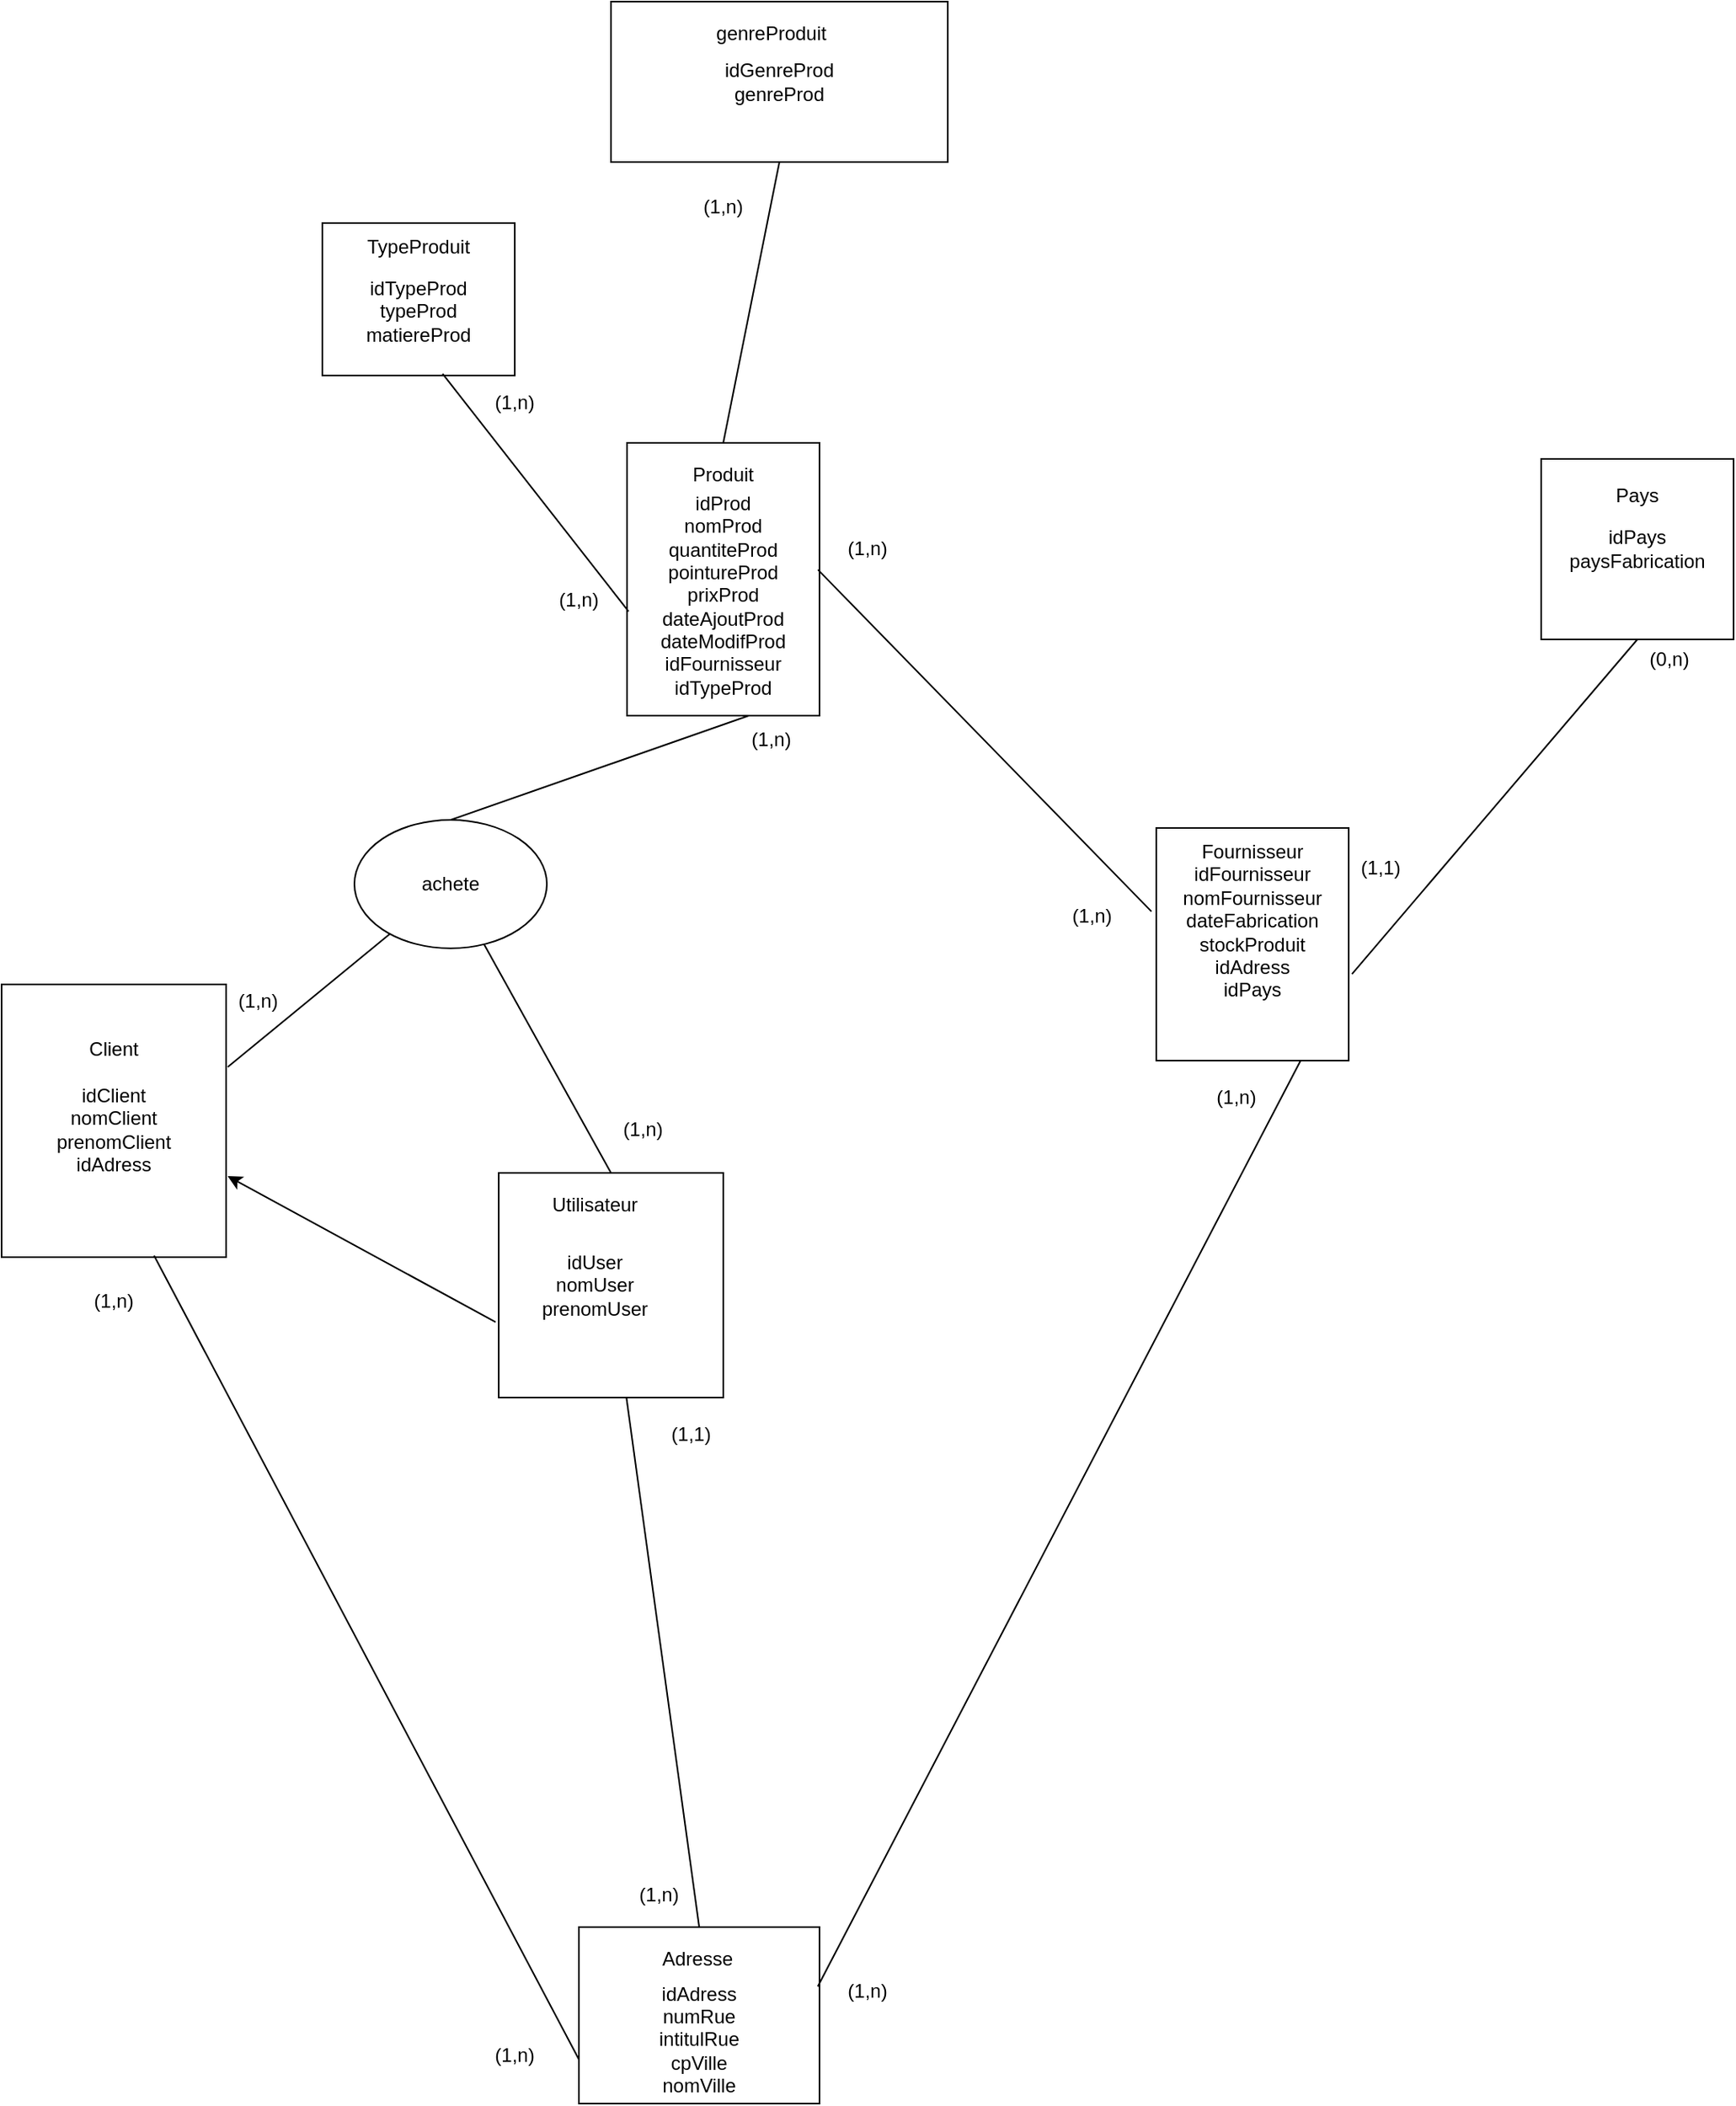<mxfile version="12.9.6" type="github">
  <diagram id="jEuXmXIv4p6gIk_5oJhH" name="Page-1">
    <mxGraphModel dx="946" dy="1717" grid="1" gridSize="10" guides="1" tooltips="1" connect="1" arrows="1" fold="1" page="1" pageScale="1" pageWidth="827" pageHeight="1169" math="0" shadow="0">
      <root>
        <mxCell id="0" />
        <mxCell id="1" parent="0" />
        <mxCell id="WEUfVhvp38oiTWdaOPh4-2" value="" style="rounded=0;whiteSpace=wrap;html=1;" parent="1" vertex="1">
          <mxGeometry x="550" y="-40" width="140" height="140" as="geometry" />
        </mxCell>
        <mxCell id="WEUfVhvp38oiTWdaOPh4-3" value="Utilisateur" style="text;html=1;strokeColor=none;fillColor=none;align=center;verticalAlign=middle;whiteSpace=wrap;rounded=0;" parent="1" vertex="1">
          <mxGeometry x="590" y="-30" width="40" height="20" as="geometry" />
        </mxCell>
        <mxCell id="WEUfVhvp38oiTWdaOPh4-6" value="idUser&lt;br&gt;nomUser&lt;br&gt;prenomUser" style="text;html=1;strokeColor=none;fillColor=none;align=center;verticalAlign=middle;whiteSpace=wrap;rounded=0;" parent="1" vertex="1">
          <mxGeometry x="590" y="20" width="40" height="20" as="geometry" />
        </mxCell>
        <mxCell id="UMJbszNfp7T79C8Wnxz_-1" value="" style="rounded=0;whiteSpace=wrap;html=1;" parent="1" vertex="1">
          <mxGeometry x="600" y="430" width="150" height="110" as="geometry" />
        </mxCell>
        <mxCell id="UMJbszNfp7T79C8Wnxz_-2" value="Adresse" style="text;html=1;strokeColor=none;fillColor=none;align=center;verticalAlign=middle;whiteSpace=wrap;rounded=0;" parent="1" vertex="1">
          <mxGeometry x="654" y="440" width="40" height="20" as="geometry" />
        </mxCell>
        <mxCell id="UMJbszNfp7T79C8Wnxz_-5" value="idAdress&lt;br&gt;numRue&lt;br&gt;intitulRue&lt;br&gt;cpVille&lt;br&gt;nomVille" style="text;html=1;strokeColor=none;fillColor=none;align=center;verticalAlign=middle;whiteSpace=wrap;rounded=0;" parent="1" vertex="1">
          <mxGeometry x="655" y="490" width="40" height="20" as="geometry" />
        </mxCell>
        <mxCell id="UMJbszNfp7T79C8Wnxz_-6" value="" style="endArrow=none;html=1;exitX=0.5;exitY=0;exitDx=0;exitDy=0;" parent="1" source="UMJbszNfp7T79C8Wnxz_-1" target="WEUfVhvp38oiTWdaOPh4-2" edge="1">
          <mxGeometry width="50" height="50" relative="1" as="geometry">
            <mxPoint x="687.05" y="229.53" as="sourcePoint" />
            <mxPoint x="460" y="50" as="targetPoint" />
          </mxGeometry>
        </mxCell>
        <mxCell id="UMJbszNfp7T79C8Wnxz_-7" value="" style="rounded=0;whiteSpace=wrap;html=1;" parent="1" vertex="1">
          <mxGeometry x="240" y="-157.5" width="140" height="170" as="geometry" />
        </mxCell>
        <mxCell id="UMJbszNfp7T79C8Wnxz_-8" value="Client" style="text;html=1;strokeColor=none;fillColor=none;align=center;verticalAlign=middle;whiteSpace=wrap;rounded=0;" parent="1" vertex="1">
          <mxGeometry x="290" y="-127.5" width="40" height="20" as="geometry" />
        </mxCell>
        <mxCell id="UMJbszNfp7T79C8Wnxz_-11" value="idClient&lt;br&gt;nomClient&lt;br&gt;prenomClient&lt;br&gt;idAdress" style="text;html=1;strokeColor=none;fillColor=none;align=center;verticalAlign=middle;whiteSpace=wrap;rounded=0;" parent="1" vertex="1">
          <mxGeometry x="290" y="-77.5" width="40" height="20" as="geometry" />
        </mxCell>
        <mxCell id="UMJbszNfp7T79C8Wnxz_-13" value="" style="endArrow=none;html=1;exitX=0.679;exitY=0.994;exitDx=0;exitDy=0;entryX=0;entryY=0.75;entryDx=0;entryDy=0;exitPerimeter=0;" parent="1" source="UMJbszNfp7T79C8Wnxz_-7" target="UMJbszNfp7T79C8Wnxz_-1" edge="1">
          <mxGeometry width="50" height="50" relative="1" as="geometry">
            <mxPoint x="400" y="449.01" as="sourcePoint" />
            <mxPoint x="457" y="530" as="targetPoint" />
          </mxGeometry>
        </mxCell>
        <mxCell id="UMJbszNfp7T79C8Wnxz_-14" value="(1,1)" style="text;html=1;strokeColor=none;fillColor=none;align=center;verticalAlign=middle;whiteSpace=wrap;rounded=0;" parent="1" vertex="1">
          <mxGeometry x="650" y="112.5" width="40" height="20" as="geometry" />
        </mxCell>
        <mxCell id="UMJbszNfp7T79C8Wnxz_-19" value="" style="rounded=0;whiteSpace=wrap;html=1;" parent="1" vertex="1">
          <mxGeometry x="960" y="-255" width="120" height="145" as="geometry" />
        </mxCell>
        <mxCell id="UMJbszNfp7T79C8Wnxz_-20" value="Fournisseur" style="text;html=1;strokeColor=none;fillColor=none;align=center;verticalAlign=middle;whiteSpace=wrap;rounded=0;" parent="1" vertex="1">
          <mxGeometry x="1000" y="-250" width="40" height="20" as="geometry" />
        </mxCell>
        <mxCell id="UMJbszNfp7T79C8Wnxz_-22" value="idFournisseur&lt;br&gt;nomFournisseur&lt;br&gt;dateFabrication&lt;br&gt;stockProduit&lt;br&gt;idAdress&lt;br&gt;idPays" style="text;html=1;strokeColor=none;fillColor=none;align=center;verticalAlign=middle;whiteSpace=wrap;rounded=0;" parent="1" vertex="1">
          <mxGeometry x="1000" y="-200" width="40" height="20" as="geometry" />
        </mxCell>
        <mxCell id="UMJbszNfp7T79C8Wnxz_-23" value="" style="endArrow=none;html=1;exitX=0.75;exitY=1;exitDx=0;exitDy=0;entryX=0.993;entryY=0.336;entryDx=0;entryDy=0;entryPerimeter=0;" parent="1" source="UMJbszNfp7T79C8Wnxz_-19" target="UMJbszNfp7T79C8Wnxz_-1" edge="1">
          <mxGeometry width="50" height="50" relative="1" as="geometry">
            <mxPoint x="1200" y="-260" as="sourcePoint" />
            <mxPoint x="1440.28" y="370" as="targetPoint" />
          </mxGeometry>
        </mxCell>
        <mxCell id="UMJbszNfp7T79C8Wnxz_-25" value="" style="rounded=0;whiteSpace=wrap;html=1;" parent="1" vertex="1">
          <mxGeometry x="630" y="-495" width="120" height="170" as="geometry" />
        </mxCell>
        <mxCell id="UMJbszNfp7T79C8Wnxz_-26" value="Produit" style="text;html=1;strokeColor=none;fillColor=none;align=center;verticalAlign=middle;whiteSpace=wrap;rounded=0;" parent="1" vertex="1">
          <mxGeometry x="670" y="-485" width="40" height="20" as="geometry" />
        </mxCell>
        <mxCell id="UMJbszNfp7T79C8Wnxz_-29" value="&lt;font style=&quot;vertical-align: inherit&quot;&gt;&lt;font style=&quot;vertical-align: inherit&quot;&gt;idProd &lt;/font&gt;&lt;/font&gt;&lt;br&gt;&lt;font style=&quot;vertical-align: inherit&quot;&gt;&lt;font style=&quot;vertical-align: inherit&quot;&gt;nomProd &lt;/font&gt;&lt;/font&gt;&lt;br&gt;&lt;font style=&quot;vertical-align: inherit&quot;&gt;&lt;font style=&quot;vertical-align: inherit&quot;&gt;quantiteProd &lt;br&gt;&lt;/font&gt;&lt;/font&gt;&lt;font style=&quot;vertical-align: inherit&quot;&gt;&lt;font style=&quot;vertical-align: inherit&quot;&gt;pointureProd&lt;/font&gt;&lt;/font&gt;&lt;br&gt;&lt;font style=&quot;vertical-align: inherit&quot;&gt;&lt;font style=&quot;vertical-align: inherit&quot;&gt;prixProd &lt;/font&gt;&lt;/font&gt;&lt;br&gt;&lt;font style=&quot;vertical-align: inherit&quot;&gt;&lt;font style=&quot;vertical-align: inherit&quot;&gt;dateAjoutProd &lt;/font&gt;&lt;/font&gt;&lt;br&gt;&lt;font style=&quot;vertical-align: inherit&quot;&gt;&lt;font style=&quot;vertical-align: inherit&quot;&gt;dateModifProd &lt;br&gt;&lt;/font&gt;&lt;/font&gt;idFournisseur&lt;br&gt;&lt;font style=&quot;vertical-align: inherit&quot;&gt;&lt;font style=&quot;vertical-align: inherit&quot;&gt;idTypeProd&lt;/font&gt;&lt;/font&gt;" style="text;html=1;strokeColor=none;fillColor=none;align=center;verticalAlign=middle;whiteSpace=wrap;rounded=0;" parent="1" vertex="1">
          <mxGeometry x="670" y="-412.5" width="40" height="25" as="geometry" />
        </mxCell>
        <mxCell id="UMJbszNfp7T79C8Wnxz_-30" value="" style="rounded=0;whiteSpace=wrap;html=1;" parent="1" vertex="1">
          <mxGeometry x="440" y="-632" width="120" height="95" as="geometry" />
        </mxCell>
        <mxCell id="UMJbszNfp7T79C8Wnxz_-31" value="TypeProduit" style="text;html=1;strokeColor=none;fillColor=none;align=center;verticalAlign=middle;whiteSpace=wrap;rounded=0;" parent="1" vertex="1">
          <mxGeometry x="480" y="-627" width="40" height="20" as="geometry" />
        </mxCell>
        <mxCell id="UMJbszNfp7T79C8Wnxz_-34" value="idTypeProd&lt;br&gt;typeProd&lt;br&gt;matiereProd" style="text;html=1;strokeColor=none;fillColor=none;align=center;verticalAlign=middle;whiteSpace=wrap;rounded=0;" parent="1" vertex="1">
          <mxGeometry x="480" y="-587" width="40" height="20" as="geometry" />
        </mxCell>
        <mxCell id="9tUXxpxgBFinTvFr-a4o-15" value="" style="endArrow=none;html=1;entryX=0.625;entryY=0.989;entryDx=0;entryDy=0;entryPerimeter=0;exitX=0.008;exitY=0.618;exitDx=0;exitDy=0;exitPerimeter=0;" parent="1" source="UMJbszNfp7T79C8Wnxz_-25" target="UMJbszNfp7T79C8Wnxz_-30" edge="1">
          <mxGeometry width="50" height="50" relative="1" as="geometry">
            <mxPoint x="310" y="-338.03" as="sourcePoint" />
            <mxPoint x="360" y="-388.03" as="targetPoint" />
          </mxGeometry>
        </mxCell>
        <mxCell id="9tUXxpxgBFinTvFr-a4o-19" value="" style="endArrow=none;html=1;exitX=0.992;exitY=0.465;exitDx=0;exitDy=0;exitPerimeter=0;entryX=-0.025;entryY=0.359;entryDx=0;entryDy=0;entryPerimeter=0;" parent="1" source="UMJbszNfp7T79C8Wnxz_-25" target="UMJbszNfp7T79C8Wnxz_-19" edge="1">
          <mxGeometry width="50" height="50" relative="1" as="geometry">
            <mxPoint x="700" y="-160" as="sourcePoint" />
            <mxPoint x="750" y="-210" as="targetPoint" />
          </mxGeometry>
        </mxCell>
        <mxCell id="9tUXxpxgBFinTvFr-a4o-20" value="" style="ellipse;whiteSpace=wrap;html=1;" parent="1" vertex="1">
          <mxGeometry x="460" y="-260" width="120" height="80" as="geometry" />
        </mxCell>
        <mxCell id="9tUXxpxgBFinTvFr-a4o-21" value="achete" style="text;html=1;strokeColor=none;fillColor=none;align=center;verticalAlign=middle;whiteSpace=wrap;rounded=0;" parent="1" vertex="1">
          <mxGeometry x="500" y="-230" width="40" height="20" as="geometry" />
        </mxCell>
        <mxCell id="9tUXxpxgBFinTvFr-a4o-22" value="" style="endArrow=none;html=1;exitX=0.5;exitY=0;exitDx=0;exitDy=0;entryX=0.633;entryY=1;entryDx=0;entryDy=0;entryPerimeter=0;" parent="1" source="9tUXxpxgBFinTvFr-a4o-20" target="UMJbszNfp7T79C8Wnxz_-25" edge="1">
          <mxGeometry width="50" height="50" relative="1" as="geometry">
            <mxPoint x="620" y="-370" as="sourcePoint" />
            <mxPoint x="670" y="-420" as="targetPoint" />
          </mxGeometry>
        </mxCell>
        <mxCell id="9tUXxpxgBFinTvFr-a4o-23" value="" style="endArrow=none;html=1;exitX=1.007;exitY=0.303;exitDx=0;exitDy=0;exitPerimeter=0;" parent="1" source="UMJbszNfp7T79C8Wnxz_-7" target="9tUXxpxgBFinTvFr-a4o-20" edge="1">
          <mxGeometry width="50" height="50" relative="1" as="geometry">
            <mxPoint x="420" y="-110" as="sourcePoint" />
            <mxPoint x="470" y="-160" as="targetPoint" />
          </mxGeometry>
        </mxCell>
        <mxCell id="9tUXxpxgBFinTvFr-a4o-24" value="" style="endArrow=none;html=1;exitX=0.5;exitY=0;exitDx=0;exitDy=0;" parent="1" source="WEUfVhvp38oiTWdaOPh4-2" target="9tUXxpxgBFinTvFr-a4o-20" edge="1">
          <mxGeometry width="50" height="50" relative="1" as="geometry">
            <mxPoint x="644" y="-77.5" as="sourcePoint" />
            <mxPoint x="694" y="-127.5" as="targetPoint" />
          </mxGeometry>
        </mxCell>
        <mxCell id="9tUXxpxgBFinTvFr-a4o-25" value="(1,n)" style="text;html=1;strokeColor=none;fillColor=none;align=center;verticalAlign=middle;whiteSpace=wrap;rounded=0;" parent="1" vertex="1">
          <mxGeometry x="380" y="-157.5" width="40" height="20" as="geometry" />
        </mxCell>
        <mxCell id="9tUXxpxgBFinTvFr-a4o-26" value="(1,n)" style="text;html=1;strokeColor=none;fillColor=none;align=center;verticalAlign=middle;whiteSpace=wrap;rounded=0;" parent="1" vertex="1">
          <mxGeometry x="620" y="-77.5" width="40" height="20" as="geometry" />
        </mxCell>
        <mxCell id="9tUXxpxgBFinTvFr-a4o-27" value="(1,n)" style="text;html=1;strokeColor=none;fillColor=none;align=center;verticalAlign=middle;whiteSpace=wrap;rounded=0;" parent="1" vertex="1">
          <mxGeometry x="700" y="-320" width="40" height="20" as="geometry" />
        </mxCell>
        <mxCell id="9tUXxpxgBFinTvFr-a4o-28" value="" style="endArrow=classic;html=1;exitX=-0.014;exitY=0.664;exitDx=0;exitDy=0;exitPerimeter=0;entryX=1.007;entryY=0.703;entryDx=0;entryDy=0;entryPerimeter=0;" parent="1" source="WEUfVhvp38oiTWdaOPh4-2" target="UMJbszNfp7T79C8Wnxz_-7" edge="1">
          <mxGeometry width="50" height="50" relative="1" as="geometry">
            <mxPoint x="610" y="-110" as="sourcePoint" />
            <mxPoint x="660" y="-160" as="targetPoint" />
          </mxGeometry>
        </mxCell>
        <mxCell id="9tUXxpxgBFinTvFr-a4o-29" value="" style="rounded=0;whiteSpace=wrap;html=1;" parent="1" vertex="1">
          <mxGeometry x="1200" y="-485" width="120" height="112.5" as="geometry" />
        </mxCell>
        <mxCell id="9tUXxpxgBFinTvFr-a4o-30" value="Pays" style="text;html=1;strokeColor=none;fillColor=none;align=center;verticalAlign=middle;whiteSpace=wrap;rounded=0;" parent="1" vertex="1">
          <mxGeometry x="1240" y="-472.5" width="40" height="20" as="geometry" />
        </mxCell>
        <mxCell id="9tUXxpxgBFinTvFr-a4o-31" value="idPays&lt;br&gt;paysFabrication" style="text;html=1;strokeColor=none;fillColor=none;align=center;verticalAlign=middle;whiteSpace=wrap;rounded=0;" parent="1" vertex="1">
          <mxGeometry x="1240" y="-438.75" width="40" height="20" as="geometry" />
        </mxCell>
        <mxCell id="9tUXxpxgBFinTvFr-a4o-34" value="" style="endArrow=none;html=1;entryX=0.5;entryY=1;entryDx=0;entryDy=0;exitX=1.017;exitY=0.628;exitDx=0;exitDy=0;exitPerimeter=0;" parent="1" source="UMJbszNfp7T79C8Wnxz_-19" target="9tUXxpxgBFinTvFr-a4o-29" edge="1">
          <mxGeometry width="50" height="50" relative="1" as="geometry">
            <mxPoint x="820" y="-170" as="sourcePoint" />
            <mxPoint x="870" y="-220" as="targetPoint" />
          </mxGeometry>
        </mxCell>
        <mxCell id="9tUXxpxgBFinTvFr-a4o-35" value="(1,n)" style="text;html=1;strokeColor=none;fillColor=none;align=center;verticalAlign=middle;whiteSpace=wrap;rounded=0;" parent="1" vertex="1">
          <mxGeometry x="540" y="500" width="40" height="20" as="geometry" />
        </mxCell>
        <mxCell id="9tUXxpxgBFinTvFr-a4o-36" value="(1,n)" style="text;html=1;strokeColor=none;fillColor=none;align=center;verticalAlign=middle;whiteSpace=wrap;rounded=0;" parent="1" vertex="1">
          <mxGeometry x="630" y="400" width="40" height="20" as="geometry" />
        </mxCell>
        <mxCell id="9tUXxpxgBFinTvFr-a4o-37" value="(1,n)" style="text;html=1;strokeColor=none;fillColor=none;align=center;verticalAlign=middle;whiteSpace=wrap;rounded=0;" parent="1" vertex="1">
          <mxGeometry x="760" y="460" width="40" height="20" as="geometry" />
        </mxCell>
        <mxCell id="9tUXxpxgBFinTvFr-a4o-45" value="(1,n)" style="text;html=1;strokeColor=none;fillColor=none;align=center;verticalAlign=middle;whiteSpace=wrap;rounded=0;" parent="1" vertex="1">
          <mxGeometry x="990" y="-97.5" width="40" height="20" as="geometry" />
        </mxCell>
        <mxCell id="9tUXxpxgBFinTvFr-a4o-46" value="(1,n)" style="text;html=1;strokeColor=none;fillColor=none;align=center;verticalAlign=middle;whiteSpace=wrap;rounded=0;" parent="1" vertex="1">
          <mxGeometry x="760" y="-438.75" width="40" height="20" as="geometry" />
        </mxCell>
        <mxCell id="9tUXxpxgBFinTvFr-a4o-47" value="(1,n)" style="text;html=1;strokeColor=none;fillColor=none;align=center;verticalAlign=middle;whiteSpace=wrap;rounded=0;" parent="1" vertex="1">
          <mxGeometry x="900" y="-210" width="40" height="20" as="geometry" />
        </mxCell>
        <mxCell id="9tUXxpxgBFinTvFr-a4o-48" value="(0,n)" style="text;html=1;strokeColor=none;fillColor=none;align=center;verticalAlign=middle;whiteSpace=wrap;rounded=0;" parent="1" vertex="1">
          <mxGeometry x="1260" y="-370" width="40" height="20" as="geometry" />
        </mxCell>
        <mxCell id="9tUXxpxgBFinTvFr-a4o-49" value="(1,1)" style="text;html=1;strokeColor=none;fillColor=none;align=center;verticalAlign=middle;whiteSpace=wrap;rounded=0;" parent="1" vertex="1">
          <mxGeometry x="1080" y="-240" width="40" height="20" as="geometry" />
        </mxCell>
        <mxCell id="9tUXxpxgBFinTvFr-a4o-51" value="(1,n)" style="text;html=1;strokeColor=none;fillColor=none;align=center;verticalAlign=middle;whiteSpace=wrap;rounded=0;" parent="1" vertex="1">
          <mxGeometry x="580" y="-407.5" width="40" height="20" as="geometry" />
        </mxCell>
        <mxCell id="9tUXxpxgBFinTvFr-a4o-52" value="(1,n)" style="text;html=1;strokeColor=none;fillColor=none;align=center;verticalAlign=middle;whiteSpace=wrap;rounded=0;" parent="1" vertex="1">
          <mxGeometry x="540" y="-530" width="40" height="20" as="geometry" />
        </mxCell>
        <mxCell id="9tUXxpxgBFinTvFr-a4o-53" value="(1,n)" style="text;html=1;strokeColor=none;fillColor=none;align=center;verticalAlign=middle;whiteSpace=wrap;rounded=0;" parent="1" vertex="1">
          <mxGeometry x="290" y="30" width="40" height="20" as="geometry" />
        </mxCell>
        <mxCell id="9tUXxpxgBFinTvFr-a4o-54" value="&lt;span style=&quot;white-space: normal&quot;&gt;idGenreProd&lt;br&gt;genreProd&lt;/span&gt;" style="rounded=0;whiteSpace=wrap;html=1;" parent="1" vertex="1">
          <mxGeometry x="620" y="-770" width="210" height="100" as="geometry" />
        </mxCell>
        <mxCell id="9tUXxpxgBFinTvFr-a4o-55" value="genreProduit" style="text;html=1;strokeColor=none;fillColor=none;align=center;verticalAlign=middle;whiteSpace=wrap;rounded=0;" parent="1" vertex="1">
          <mxGeometry x="700" y="-760" width="40" height="20" as="geometry" />
        </mxCell>
        <mxCell id="9tUXxpxgBFinTvFr-a4o-57" value="" style="endArrow=none;html=1;entryX=0.5;entryY=1;entryDx=0;entryDy=0;exitX=0.5;exitY=0;exitDx=0;exitDy=0;" parent="1" source="UMJbszNfp7T79C8Wnxz_-25" target="9tUXxpxgBFinTvFr-a4o-54" edge="1">
          <mxGeometry width="50" height="50" relative="1" as="geometry">
            <mxPoint x="670" y="-700" as="sourcePoint" />
            <mxPoint x="720" y="-750" as="targetPoint" />
          </mxGeometry>
        </mxCell>
        <mxCell id="DdhwLU1Y-JZlxG8XT9Cd-1" value="(1,n)" style="text;html=1;strokeColor=none;fillColor=none;align=center;verticalAlign=middle;whiteSpace=wrap;rounded=0;" vertex="1" parent="1">
          <mxGeometry x="670" y="-652" width="40" height="20" as="geometry" />
        </mxCell>
      </root>
    </mxGraphModel>
  </diagram>
</mxfile>
